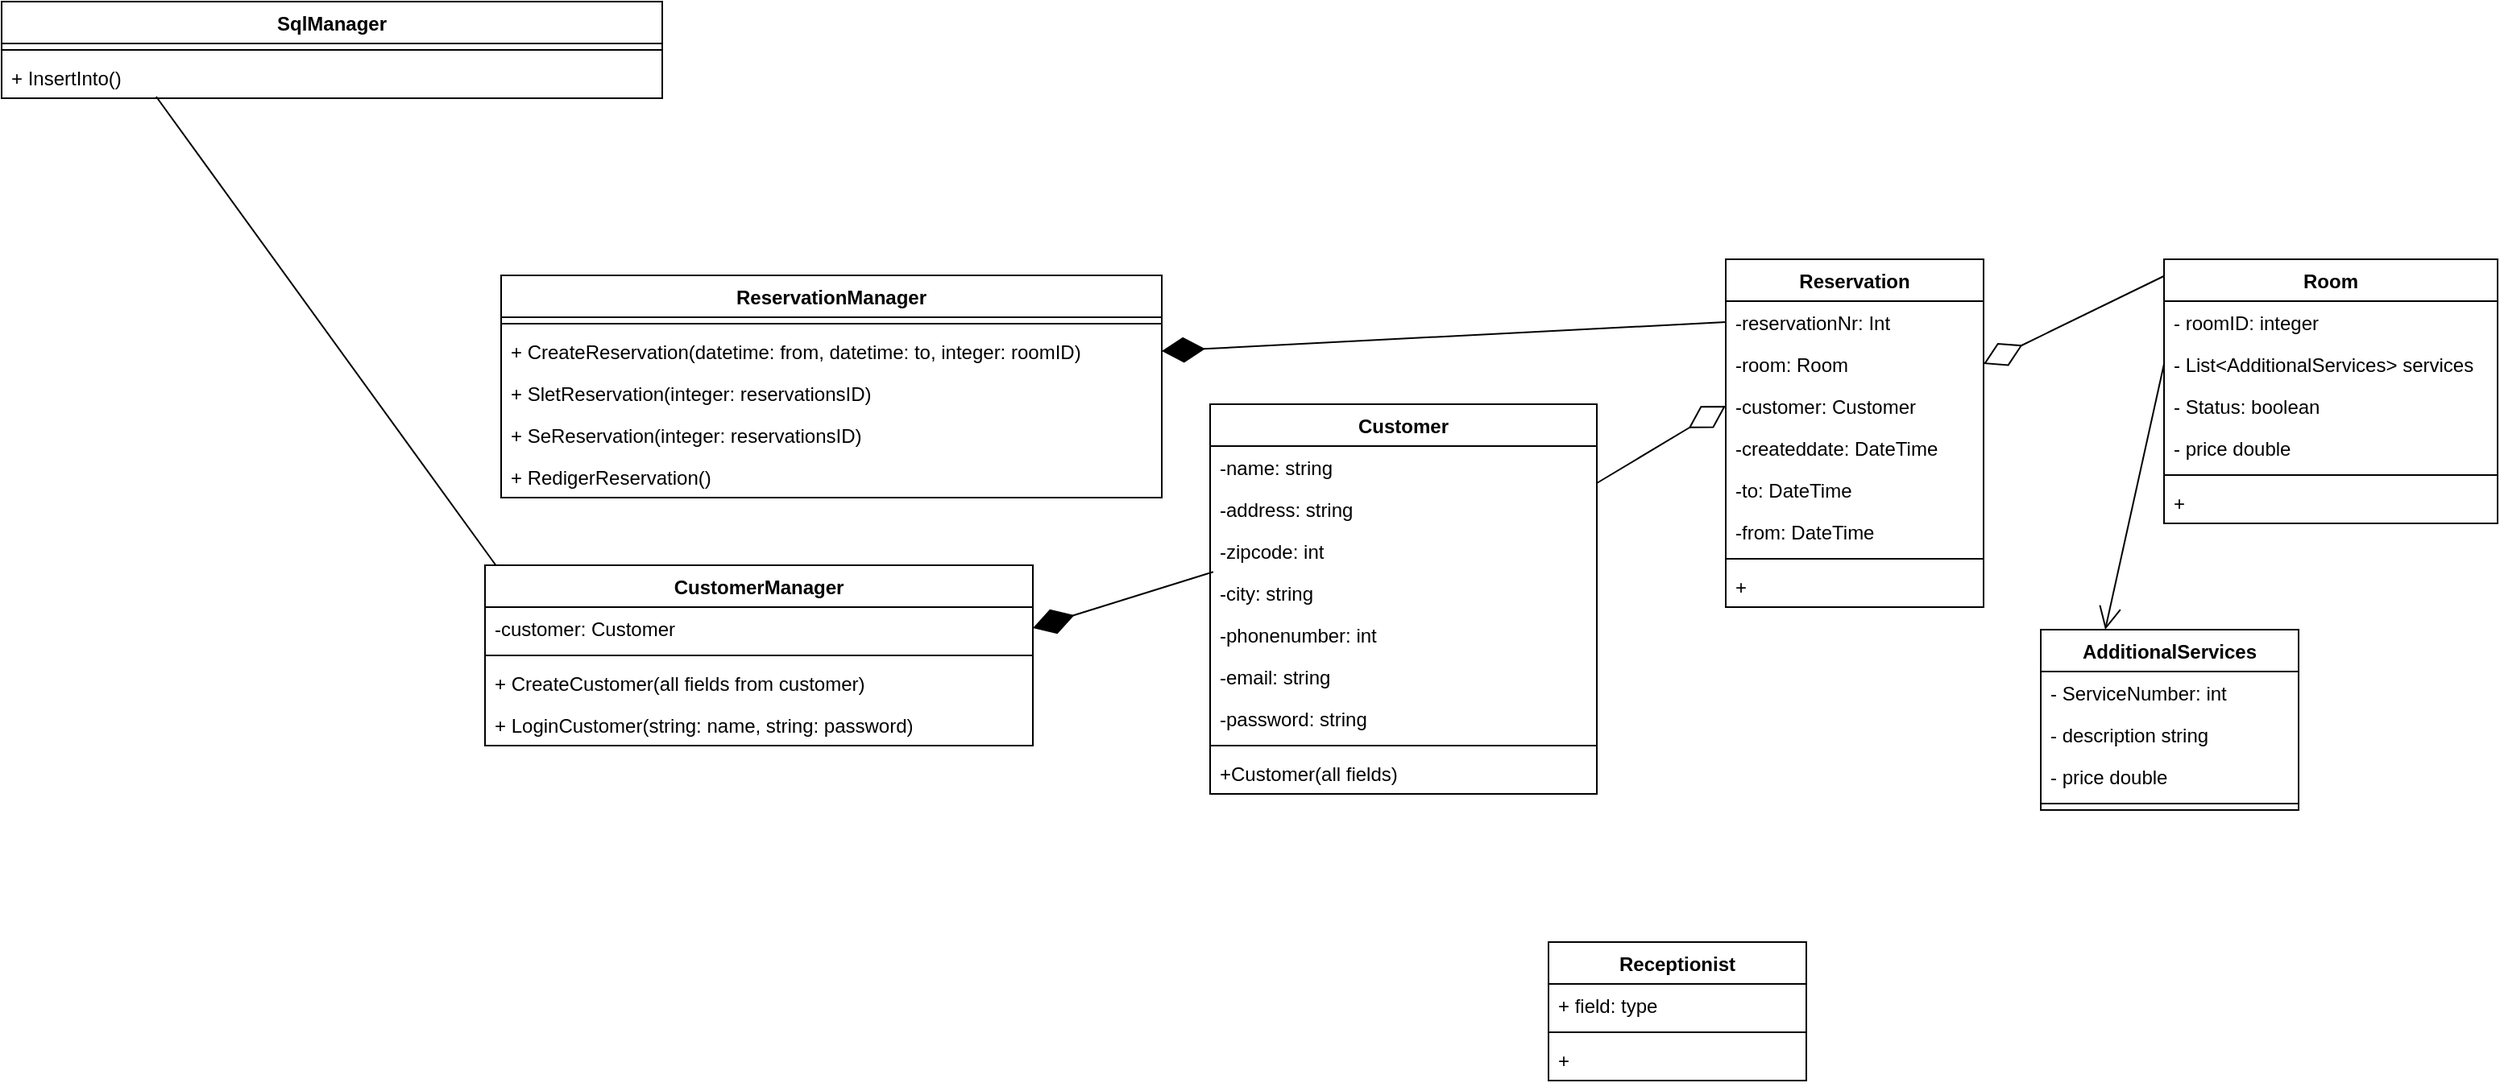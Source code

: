 <mxfile version="13.1.3" type="device"><diagram id="jvjIMaUWYEuc9xizGtqW" name="Page-1"><mxGraphModel dx="1182" dy="683" grid="1" gridSize="10" guides="1" tooltips="1" connect="1" arrows="1" fold="1" page="1" pageScale="1" pageWidth="1169" pageHeight="827" math="0" shadow="0"><root><mxCell id="0"/><mxCell id="1" parent="0"/><mxCell id="2RBMr3WMW7qAL3Q75wyE-7" value="" style="endArrow=open;endFill=1;endSize=12;html=1;exitX=0;exitY=0.5;exitDx=0;exitDy=0;entryX=0.25;entryY=0;entryDx=0;entryDy=0;" edge="1" parent="1" source="2RBMr3WMW7qAL3Q75wyE-22" target="2RBMr3WMW7qAL3Q75wyE-27"><mxGeometry width="160" relative="1" as="geometry"><mxPoint x="1145.5" y="440" as="sourcePoint"/><mxPoint x="1305.5" y="440" as="targetPoint"/></mxGeometry></mxCell><mxCell id="2RBMr3WMW7qAL3Q75wyE-8" value="" style="endArrow=diamondThin;endFill=1;endSize=24;html=1;exitX=0;exitY=0.5;exitDx=0;exitDy=0;entryX=1;entryY=0.5;entryDx=0;entryDy=0;" edge="1" parent="1" source="2RBMr3WMW7qAL3Q75wyE-12" target="2RBMr3WMW7qAL3Q75wyE-3"><mxGeometry width="160" relative="1" as="geometry"><mxPoint x="800" y="330" as="sourcePoint"/><mxPoint x="660" y="380" as="targetPoint"/></mxGeometry></mxCell><mxCell id="2RBMr3WMW7qAL3Q75wyE-9" value="" style="endArrow=diamondThin;endFill=0;endSize=24;html=1;entryX=1;entryY=0.5;entryDx=0;entryDy=0;exitX=0.009;exitY=0.058;exitDx=0;exitDy=0;exitPerimeter=0;" edge="1" parent="1" source="2RBMr3WMW7qAL3Q75wyE-20" target="2RBMr3WMW7qAL3Q75wyE-13"><mxGeometry width="160" relative="1" as="geometry"><mxPoint x="1345.5" y="420" as="sourcePoint"/><mxPoint x="1505.5" y="420" as="targetPoint"/></mxGeometry></mxCell><mxCell id="2RBMr3WMW7qAL3Q75wyE-10" value="" style="endArrow=diamondThin;endFill=0;endSize=24;html=1;entryX=0;entryY=0.5;entryDx=0;entryDy=0;" edge="1" parent="1" source="2RBMr3WMW7qAL3Q75wyE-32" target="2RBMr3WMW7qAL3Q75wyE-14"><mxGeometry width="160" relative="1" as="geometry"><mxPoint x="700" y="370" as="sourcePoint"/><mxPoint x="860" y="370" as="targetPoint"/></mxGeometry></mxCell><mxCell id="2RBMr3WMW7qAL3Q75wyE-51" value="" style="endArrow=diamondThin;endFill=1;endSize=24;html=1;exitX=0.008;exitY=0.005;exitDx=0;exitDy=0;entryX=1;entryY=0.5;entryDx=0;entryDy=0;exitPerimeter=0;" edge="1" parent="1" source="2RBMr3WMW7qAL3Q75wyE-36" target="2RBMr3WMW7qAL3Q75wyE-48"><mxGeometry width="160" relative="1" as="geometry"><mxPoint x="980" y="596" as="sourcePoint"/><mxPoint x="630" y="614" as="targetPoint"/></mxGeometry></mxCell><mxCell id="2RBMr3WMW7qAL3Q75wyE-1" value="ReservationManager" style="swimlane;fontStyle=1;align=center;verticalAlign=top;childLayout=stackLayout;horizontal=1;startSize=26;horizontalStack=0;resizeParent=1;resizeParentMax=0;resizeLast=0;collapsible=1;marginBottom=0;" vertex="1" parent="1"><mxGeometry x="350" y="200" width="410" height="138" as="geometry"/></mxCell><mxCell id="2RBMr3WMW7qAL3Q75wyE-2" value="" style="line;strokeWidth=1;fillColor=none;align=left;verticalAlign=middle;spacingTop=-1;spacingLeft=3;spacingRight=3;rotatable=0;labelPosition=right;points=[];portConstraint=eastwest;" vertex="1" parent="2RBMr3WMW7qAL3Q75wyE-1"><mxGeometry y="26" width="410" height="8" as="geometry"/></mxCell><mxCell id="2RBMr3WMW7qAL3Q75wyE-3" value="+ CreateReservation(datetime: from, datetime: to, integer: roomID)" style="text;strokeColor=none;fillColor=none;align=left;verticalAlign=top;spacingLeft=4;spacingRight=4;overflow=hidden;rotatable=0;points=[[0,0.5],[1,0.5]];portConstraint=eastwest;fontStyle=0" vertex="1" parent="2RBMr3WMW7qAL3Q75wyE-1"><mxGeometry y="34" width="410" height="26" as="geometry"/></mxCell><mxCell id="2RBMr3WMW7qAL3Q75wyE-4" value="+ SletReservation(integer: reservationsID) " style="text;strokeColor=none;fillColor=none;align=left;verticalAlign=top;spacingLeft=4;spacingRight=4;overflow=hidden;rotatable=0;points=[[0,0.5],[1,0.5]];portConstraint=eastwest;" vertex="1" parent="2RBMr3WMW7qAL3Q75wyE-1"><mxGeometry y="60" width="410" height="26" as="geometry"/></mxCell><mxCell id="2RBMr3WMW7qAL3Q75wyE-5" value="+ SeReservation(integer: reservationsID)" style="text;strokeColor=none;fillColor=none;align=left;verticalAlign=top;spacingLeft=4;spacingRight=4;overflow=hidden;rotatable=0;points=[[0,0.5],[1,0.5]];portConstraint=eastwest;" vertex="1" parent="2RBMr3WMW7qAL3Q75wyE-1"><mxGeometry y="86" width="410" height="26" as="geometry"/></mxCell><mxCell id="2RBMr3WMW7qAL3Q75wyE-6" value="+ RedigerReservation() " style="text;strokeColor=none;fillColor=none;align=left;verticalAlign=top;spacingLeft=4;spacingRight=4;overflow=hidden;rotatable=0;points=[[0,0.5],[1,0.5]];portConstraint=eastwest;" vertex="1" parent="2RBMr3WMW7qAL3Q75wyE-1"><mxGeometry y="112" width="410" height="26" as="geometry"/></mxCell><mxCell id="2RBMr3WMW7qAL3Q75wyE-11" value="Reservation" style="swimlane;fontStyle=1;align=center;verticalAlign=top;childLayout=stackLayout;horizontal=1;startSize=26;horizontalStack=0;resizeParent=1;resizeParentMax=0;resizeLast=0;collapsible=1;marginBottom=0;" vertex="1" parent="1"><mxGeometry x="1110" y="190" width="160" height="216" as="geometry"><mxRectangle x="600" y="270" width="70" height="26" as="alternateBounds"/></mxGeometry></mxCell><mxCell id="2RBMr3WMW7qAL3Q75wyE-12" value="-reservationNr: Int" style="text;strokeColor=none;fillColor=none;align=left;verticalAlign=top;spacingLeft=4;spacingRight=4;overflow=hidden;rotatable=0;points=[[0,0.5],[1,0.5]];portConstraint=eastwest;" vertex="1" parent="2RBMr3WMW7qAL3Q75wyE-11"><mxGeometry y="26" width="160" height="26" as="geometry"/></mxCell><mxCell id="2RBMr3WMW7qAL3Q75wyE-13" value="-room: Room" style="text;strokeColor=none;fillColor=none;align=left;verticalAlign=top;spacingLeft=4;spacingRight=4;overflow=hidden;rotatable=0;points=[[0,0.5],[1,0.5]];portConstraint=eastwest;" vertex="1" parent="2RBMr3WMW7qAL3Q75wyE-11"><mxGeometry y="52" width="160" height="26" as="geometry"/></mxCell><mxCell id="2RBMr3WMW7qAL3Q75wyE-14" value="-customer: Customer" style="text;strokeColor=none;fillColor=none;align=left;verticalAlign=top;spacingLeft=4;spacingRight=4;overflow=hidden;rotatable=0;points=[[0,0.5],[1,0.5]];portConstraint=eastwest;" vertex="1" parent="2RBMr3WMW7qAL3Q75wyE-11"><mxGeometry y="78" width="160" height="26" as="geometry"/></mxCell><mxCell id="2RBMr3WMW7qAL3Q75wyE-15" value="-createddate: DateTime" style="text;strokeColor=none;fillColor=none;align=left;verticalAlign=top;spacingLeft=4;spacingRight=4;overflow=hidden;rotatable=0;points=[[0,0.5],[1,0.5]];portConstraint=eastwest;" vertex="1" parent="2RBMr3WMW7qAL3Q75wyE-11"><mxGeometry y="104" width="160" height="26" as="geometry"/></mxCell><mxCell id="2RBMr3WMW7qAL3Q75wyE-16" value="-to: DateTime" style="text;strokeColor=none;fillColor=none;align=left;verticalAlign=top;spacingLeft=4;spacingRight=4;overflow=hidden;rotatable=0;points=[[0,0.5],[1,0.5]];portConstraint=eastwest;" vertex="1" parent="2RBMr3WMW7qAL3Q75wyE-11"><mxGeometry y="130" width="160" height="26" as="geometry"/></mxCell><mxCell id="2RBMr3WMW7qAL3Q75wyE-17" value="-from: DateTime" style="text;strokeColor=none;fillColor=none;align=left;verticalAlign=top;spacingLeft=4;spacingRight=4;overflow=hidden;rotatable=0;points=[[0,0.5],[1,0.5]];portConstraint=eastwest;" vertex="1" parent="2RBMr3WMW7qAL3Q75wyE-11"><mxGeometry y="156" width="160" height="26" as="geometry"/></mxCell><mxCell id="2RBMr3WMW7qAL3Q75wyE-18" value="" style="line;strokeWidth=1;fillColor=none;align=left;verticalAlign=middle;spacingTop=-1;spacingLeft=3;spacingRight=3;rotatable=0;labelPosition=right;points=[];portConstraint=eastwest;" vertex="1" parent="2RBMr3WMW7qAL3Q75wyE-11"><mxGeometry y="182" width="160" height="8" as="geometry"/></mxCell><mxCell id="2RBMr3WMW7qAL3Q75wyE-19" value="+ " style="text;strokeColor=none;fillColor=none;align=left;verticalAlign=top;spacingLeft=4;spacingRight=4;overflow=hidden;rotatable=0;points=[[0,0.5],[1,0.5]];portConstraint=eastwest;" vertex="1" parent="2RBMr3WMW7qAL3Q75wyE-11"><mxGeometry y="190" width="160" height="26" as="geometry"/></mxCell><mxCell id="2RBMr3WMW7qAL3Q75wyE-20" value="Room" style="swimlane;fontStyle=1;align=center;verticalAlign=top;childLayout=stackLayout;horizontal=1;startSize=26;horizontalStack=0;resizeParent=1;resizeParentMax=0;resizeLast=0;collapsible=1;marginBottom=0;" vertex="1" parent="1"><mxGeometry x="1382" y="190" width="207" height="164" as="geometry"/></mxCell><mxCell id="2RBMr3WMW7qAL3Q75wyE-21" value="- roomID: integer" style="text;strokeColor=none;fillColor=none;align=left;verticalAlign=top;spacingLeft=4;spacingRight=4;overflow=hidden;rotatable=0;points=[[0,0.5],[1,0.5]];portConstraint=eastwest;" vertex="1" parent="2RBMr3WMW7qAL3Q75wyE-20"><mxGeometry y="26" width="207" height="26" as="geometry"/></mxCell><mxCell id="2RBMr3WMW7qAL3Q75wyE-22" value="- List&lt;AdditionalServices&gt; services" style="text;strokeColor=none;fillColor=none;align=left;verticalAlign=top;spacingLeft=4;spacingRight=4;overflow=hidden;rotatable=0;points=[[0,0.5],[1,0.5]];portConstraint=eastwest;fontStyle=0" vertex="1" parent="2RBMr3WMW7qAL3Q75wyE-20"><mxGeometry y="52" width="207" height="26" as="geometry"/></mxCell><mxCell id="2RBMr3WMW7qAL3Q75wyE-23" value="- Status: boolean" style="text;strokeColor=none;fillColor=none;align=left;verticalAlign=top;spacingLeft=4;spacingRight=4;overflow=hidden;rotatable=0;points=[[0,0.5],[1,0.5]];portConstraint=eastwest;" vertex="1" parent="2RBMr3WMW7qAL3Q75wyE-20"><mxGeometry y="78" width="207" height="26" as="geometry"/></mxCell><mxCell id="2RBMr3WMW7qAL3Q75wyE-24" value="- price double" style="text;strokeColor=none;fillColor=none;align=left;verticalAlign=top;spacingLeft=4;spacingRight=4;overflow=hidden;rotatable=0;points=[[0,0.5],[1,0.5]];portConstraint=eastwest;" vertex="1" parent="2RBMr3WMW7qAL3Q75wyE-20"><mxGeometry y="104" width="207" height="26" as="geometry"/></mxCell><mxCell id="2RBMr3WMW7qAL3Q75wyE-25" value="" style="line;strokeWidth=1;fillColor=none;align=left;verticalAlign=middle;spacingTop=-1;spacingLeft=3;spacingRight=3;rotatable=0;labelPosition=right;points=[];portConstraint=eastwest;" vertex="1" parent="2RBMr3WMW7qAL3Q75wyE-20"><mxGeometry y="130" width="207" height="8" as="geometry"/></mxCell><mxCell id="2RBMr3WMW7qAL3Q75wyE-26" value="+ " style="text;strokeColor=none;fillColor=none;align=left;verticalAlign=top;spacingLeft=4;spacingRight=4;overflow=hidden;rotatable=0;points=[[0,0.5],[1,0.5]];portConstraint=eastwest;" vertex="1" parent="2RBMr3WMW7qAL3Q75wyE-20"><mxGeometry y="138" width="207" height="26" as="geometry"/></mxCell><mxCell id="2RBMr3WMW7qAL3Q75wyE-27" value="AdditionalServices" style="swimlane;fontStyle=1;align=center;verticalAlign=top;childLayout=stackLayout;horizontal=1;startSize=26;horizontalStack=0;resizeParent=1;resizeParentMax=0;resizeLast=0;collapsible=1;marginBottom=0;" vertex="1" parent="1"><mxGeometry x="1305.5" y="420" width="160" height="112" as="geometry"><mxRectangle x="900" y="360" width="110" height="26" as="alternateBounds"/></mxGeometry></mxCell><mxCell id="2RBMr3WMW7qAL3Q75wyE-28" value="- ServiceNumber: int" style="text;strokeColor=none;fillColor=none;align=left;verticalAlign=top;spacingLeft=4;spacingRight=4;overflow=hidden;rotatable=0;points=[[0,0.5],[1,0.5]];portConstraint=eastwest;" vertex="1" parent="2RBMr3WMW7qAL3Q75wyE-27"><mxGeometry y="26" width="160" height="26" as="geometry"/></mxCell><mxCell id="2RBMr3WMW7qAL3Q75wyE-29" value="- description string" style="text;strokeColor=none;fillColor=none;align=left;verticalAlign=top;spacingLeft=4;spacingRight=4;overflow=hidden;rotatable=0;points=[[0,0.5],[1,0.5]];portConstraint=eastwest;" vertex="1" parent="2RBMr3WMW7qAL3Q75wyE-27"><mxGeometry y="52" width="160" height="26" as="geometry"/></mxCell><mxCell id="2RBMr3WMW7qAL3Q75wyE-30" value="- price double" style="text;strokeColor=none;fillColor=none;align=left;verticalAlign=top;spacingLeft=4;spacingRight=4;overflow=hidden;rotatable=0;points=[[0,0.5],[1,0.5]];portConstraint=eastwest;" vertex="1" parent="2RBMr3WMW7qAL3Q75wyE-27"><mxGeometry y="78" width="160" height="26" as="geometry"/></mxCell><mxCell id="2RBMr3WMW7qAL3Q75wyE-31" value="" style="line;strokeWidth=1;fillColor=none;align=left;verticalAlign=middle;spacingTop=-1;spacingLeft=3;spacingRight=3;rotatable=0;labelPosition=right;points=[];portConstraint=eastwest;" vertex="1" parent="2RBMr3WMW7qAL3Q75wyE-27"><mxGeometry y="104" width="160" height="8" as="geometry"/></mxCell><mxCell id="2RBMr3WMW7qAL3Q75wyE-32" value="Customer" style="swimlane;fontStyle=1;align=center;verticalAlign=top;childLayout=stackLayout;horizontal=1;startSize=26;horizontalStack=0;resizeParent=1;resizeParentMax=0;resizeLast=0;collapsible=1;marginBottom=0;" vertex="1" parent="1"><mxGeometry x="790" y="280" width="240" height="242" as="geometry"><mxRectangle x="600" y="270" width="70" height="26" as="alternateBounds"/></mxGeometry></mxCell><mxCell id="2RBMr3WMW7qAL3Q75wyE-33" value="-name: string" style="text;strokeColor=none;fillColor=none;align=left;verticalAlign=top;spacingLeft=4;spacingRight=4;overflow=hidden;rotatable=0;points=[[0,0.5],[1,0.5]];portConstraint=eastwest;" vertex="1" parent="2RBMr3WMW7qAL3Q75wyE-32"><mxGeometry y="26" width="240" height="26" as="geometry"/></mxCell><mxCell id="2RBMr3WMW7qAL3Q75wyE-34" value="-address: string" style="text;strokeColor=none;fillColor=none;align=left;verticalAlign=top;spacingLeft=4;spacingRight=4;overflow=hidden;rotatable=0;points=[[0,0.5],[1,0.5]];portConstraint=eastwest;" vertex="1" parent="2RBMr3WMW7qAL3Q75wyE-32"><mxGeometry y="52" width="240" height="26" as="geometry"/></mxCell><mxCell id="2RBMr3WMW7qAL3Q75wyE-35" value="-zipcode: int" style="text;strokeColor=none;fillColor=none;align=left;verticalAlign=top;spacingLeft=4;spacingRight=4;overflow=hidden;rotatable=0;points=[[0,0.5],[1,0.5]];portConstraint=eastwest;" vertex="1" parent="2RBMr3WMW7qAL3Q75wyE-32"><mxGeometry y="78" width="240" height="26" as="geometry"/></mxCell><mxCell id="2RBMr3WMW7qAL3Q75wyE-36" value="-city: string" style="text;strokeColor=none;fillColor=none;align=left;verticalAlign=top;spacingLeft=4;spacingRight=4;overflow=hidden;rotatable=0;points=[[0,0.5],[1,0.5]];portConstraint=eastwest;" vertex="1" parent="2RBMr3WMW7qAL3Q75wyE-32"><mxGeometry y="104" width="240" height="26" as="geometry"/></mxCell><mxCell id="2RBMr3WMW7qAL3Q75wyE-37" value="-phonenumber: int" style="text;strokeColor=none;fillColor=none;align=left;verticalAlign=top;spacingLeft=4;spacingRight=4;overflow=hidden;rotatable=0;points=[[0,0.5],[1,0.5]];portConstraint=eastwest;" vertex="1" parent="2RBMr3WMW7qAL3Q75wyE-32"><mxGeometry y="130" width="240" height="26" as="geometry"/></mxCell><mxCell id="2RBMr3WMW7qAL3Q75wyE-38" value="-email: string" style="text;strokeColor=none;fillColor=none;align=left;verticalAlign=top;spacingLeft=4;spacingRight=4;overflow=hidden;rotatable=0;points=[[0,0.5],[1,0.5]];portConstraint=eastwest;" vertex="1" parent="2RBMr3WMW7qAL3Q75wyE-32"><mxGeometry y="156" width="240" height="26" as="geometry"/></mxCell><mxCell id="2RBMr3WMW7qAL3Q75wyE-39" value="-password: string" style="text;strokeColor=none;fillColor=none;align=left;verticalAlign=top;spacingLeft=4;spacingRight=4;overflow=hidden;rotatable=0;points=[[0,0.5],[1,0.5]];portConstraint=eastwest;" vertex="1" parent="2RBMr3WMW7qAL3Q75wyE-32"><mxGeometry y="182" width="240" height="26" as="geometry"/></mxCell><mxCell id="2RBMr3WMW7qAL3Q75wyE-40" value="" style="line;strokeWidth=1;fillColor=none;align=left;verticalAlign=middle;spacingTop=-1;spacingLeft=3;spacingRight=3;rotatable=0;labelPosition=right;points=[];portConstraint=eastwest;" vertex="1" parent="2RBMr3WMW7qAL3Q75wyE-32"><mxGeometry y="208" width="240" height="8" as="geometry"/></mxCell><mxCell id="2RBMr3WMW7qAL3Q75wyE-52" value="+Customer(all fields)" style="text;strokeColor=none;fillColor=none;align=left;verticalAlign=top;spacingLeft=4;spacingRight=4;overflow=hidden;rotatable=0;points=[[0,0.5],[1,0.5]];portConstraint=eastwest;" vertex="1" parent="2RBMr3WMW7qAL3Q75wyE-32"><mxGeometry y="216" width="240" height="26" as="geometry"/></mxCell><mxCell id="2RBMr3WMW7qAL3Q75wyE-43" value="Receptionist" style="swimlane;fontStyle=1;align=center;verticalAlign=top;childLayout=stackLayout;horizontal=1;startSize=26;horizontalStack=0;resizeParent=1;resizeParentMax=0;resizeLast=0;collapsible=1;marginBottom=0;" vertex="1" parent="1"><mxGeometry x="1000" y="614" width="160" height="86" as="geometry"/></mxCell><mxCell id="2RBMr3WMW7qAL3Q75wyE-44" value="+ field: type" style="text;strokeColor=none;fillColor=none;align=left;verticalAlign=top;spacingLeft=4;spacingRight=4;overflow=hidden;rotatable=0;points=[[0,0.5],[1,0.5]];portConstraint=eastwest;" vertex="1" parent="2RBMr3WMW7qAL3Q75wyE-43"><mxGeometry y="26" width="160" height="26" as="geometry"/></mxCell><mxCell id="2RBMr3WMW7qAL3Q75wyE-45" value="" style="line;strokeWidth=1;fillColor=none;align=left;verticalAlign=middle;spacingTop=-1;spacingLeft=3;spacingRight=3;rotatable=0;labelPosition=right;points=[];portConstraint=eastwest;" vertex="1" parent="2RBMr3WMW7qAL3Q75wyE-43"><mxGeometry y="52" width="160" height="8" as="geometry"/></mxCell><mxCell id="2RBMr3WMW7qAL3Q75wyE-46" value="+ " style="text;strokeColor=none;fillColor=none;align=left;verticalAlign=top;spacingLeft=4;spacingRight=4;overflow=hidden;rotatable=0;points=[[0,0.5],[1,0.5]];portConstraint=eastwest;" vertex="1" parent="2RBMr3WMW7qAL3Q75wyE-43"><mxGeometry y="60" width="160" height="26" as="geometry"/></mxCell><mxCell id="2RBMr3WMW7qAL3Q75wyE-53" value="SqlManager" style="swimlane;fontStyle=1;align=center;verticalAlign=top;childLayout=stackLayout;horizontal=1;startSize=26;horizontalStack=0;resizeParent=1;resizeParentMax=0;resizeLast=0;collapsible=1;marginBottom=0;" vertex="1" parent="1"><mxGeometry x="40" y="30" width="410" height="60" as="geometry"/></mxCell><mxCell id="2RBMr3WMW7qAL3Q75wyE-54" value="" style="line;strokeWidth=1;fillColor=none;align=left;verticalAlign=middle;spacingTop=-1;spacingLeft=3;spacingRight=3;rotatable=0;labelPosition=right;points=[];portConstraint=eastwest;" vertex="1" parent="2RBMr3WMW7qAL3Q75wyE-53"><mxGeometry y="26" width="410" height="8" as="geometry"/></mxCell><mxCell id="2RBMr3WMW7qAL3Q75wyE-55" value="+ InsertInto()" style="text;strokeColor=none;fillColor=none;align=left;verticalAlign=top;spacingLeft=4;spacingRight=4;overflow=hidden;rotatable=0;points=[[0,0.5],[1,0.5]];portConstraint=eastwest;fontStyle=0" vertex="1" parent="2RBMr3WMW7qAL3Q75wyE-53"><mxGeometry y="34" width="410" height="26" as="geometry"/></mxCell><mxCell id="2RBMr3WMW7qAL3Q75wyE-60" value="" style="endArrow=none;html=1;entryX=0.234;entryY=0.962;entryDx=0;entryDy=0;entryPerimeter=0;exitX=0.024;exitY=0.018;exitDx=0;exitDy=0;exitPerimeter=0;" edge="1" parent="1" source="2RBMr3WMW7qAL3Q75wyE-47" target="2RBMr3WMW7qAL3Q75wyE-55"><mxGeometry width="50" height="50" relative="1" as="geometry"><mxPoint x="110" y="340" as="sourcePoint"/><mxPoint x="160" y="290" as="targetPoint"/></mxGeometry></mxCell><mxCell id="2RBMr3WMW7qAL3Q75wyE-47" value="CustomerManager" style="swimlane;fontStyle=1;align=center;verticalAlign=top;childLayout=stackLayout;horizontal=1;startSize=26;horizontalStack=0;resizeParent=1;resizeParentMax=0;resizeLast=0;collapsible=1;marginBottom=0;" vertex="1" parent="1"><mxGeometry x="340" y="380" width="340" height="112" as="geometry"/></mxCell><mxCell id="2RBMr3WMW7qAL3Q75wyE-48" value="-customer: Customer" style="text;strokeColor=none;fillColor=none;align=left;verticalAlign=top;spacingLeft=4;spacingRight=4;overflow=hidden;rotatable=0;points=[[0,0.5],[1,0.5]];portConstraint=eastwest;" vertex="1" parent="2RBMr3WMW7qAL3Q75wyE-47"><mxGeometry y="26" width="340" height="26" as="geometry"/></mxCell><mxCell id="2RBMr3WMW7qAL3Q75wyE-49" value="" style="line;strokeWidth=1;fillColor=none;align=left;verticalAlign=middle;spacingTop=-1;spacingLeft=3;spacingRight=3;rotatable=0;labelPosition=right;points=[];portConstraint=eastwest;" vertex="1" parent="2RBMr3WMW7qAL3Q75wyE-47"><mxGeometry y="52" width="340" height="8" as="geometry"/></mxCell><mxCell id="2RBMr3WMW7qAL3Q75wyE-41" value="+ CreateCustomer(all fields from customer)" style="text;strokeColor=none;fillColor=none;align=left;verticalAlign=top;spacingLeft=4;spacingRight=4;overflow=hidden;rotatable=0;points=[[0,0.5],[1,0.5]];portConstraint=eastwest;" vertex="1" parent="2RBMr3WMW7qAL3Q75wyE-47"><mxGeometry y="60" width="340" height="26" as="geometry"/></mxCell><mxCell id="2RBMr3WMW7qAL3Q75wyE-42" value="+ LoginCustomer(string: name, string: password)" style="text;strokeColor=none;fillColor=none;align=left;verticalAlign=top;spacingLeft=4;spacingRight=4;overflow=hidden;rotatable=0;points=[[0,0.5],[1,0.5]];portConstraint=eastwest;" vertex="1" parent="2RBMr3WMW7qAL3Q75wyE-47"><mxGeometry y="86" width="340" height="26" as="geometry"/></mxCell></root></mxGraphModel></diagram></mxfile>